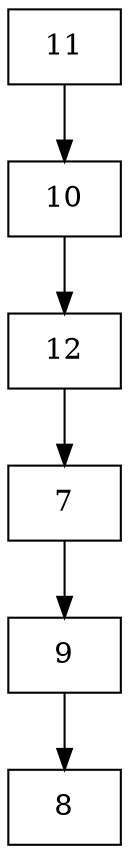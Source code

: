 digraph G {
  node [shape=record];
  node0 [label="{11}"];
  node0 -> node1;
  node1 [label="{10}"];
  node1 -> node2;
  node2 [label="{12}"];
  node2 -> node3;
  node3 [label="{7}"];
  node3 -> node4;
  node4 [label="{9}"];
  node4 -> node5;
  node5 [label="{8}"];
}
